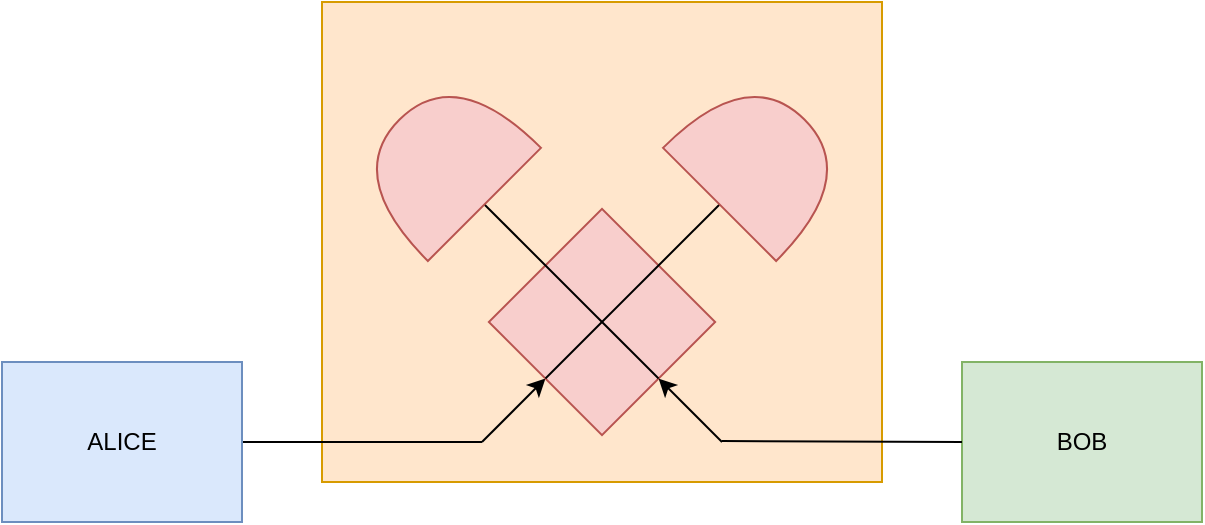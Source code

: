 <mxfile version="24.6.4" type="github">
  <diagram name="Pagina-1" id="KGB1MFUIUHuM_CKeYUmo">
    <mxGraphModel dx="1036" dy="1677" grid="1" gridSize="10" guides="1" tooltips="1" connect="1" arrows="1" fold="1" page="1" pageScale="1" pageWidth="827" pageHeight="1169" math="0" shadow="0">
      <root>
        <mxCell id="0" />
        <mxCell id="1" parent="0" />
        <mxCell id="OP7ZereWCnQ9Ca52C5Og-7" value="" style="rounded=0;whiteSpace=wrap;html=1;fillColor=#ffe6cc;strokeColor=#d79b00;" vertex="1" parent="1">
          <mxGeometry x="160" y="-20" width="280" height="240" as="geometry" />
        </mxCell>
        <mxCell id="OP7ZereWCnQ9Ca52C5Og-3" style="rounded=0;orthogonalLoop=1;jettySize=auto;html=1;exitX=0;exitY=0.5;exitDx=0;exitDy=0;startArrow=classic;startFill=1;endArrow=none;endFill=0;" edge="1" parent="1" source="jnoL-hKxLzZSAzVpftZo-5">
          <mxGeometry relative="1" as="geometry">
            <mxPoint x="240" y="200" as="targetPoint" />
          </mxGeometry>
        </mxCell>
        <mxCell id="jnoL-hKxLzZSAzVpftZo-5" value="" style="whiteSpace=wrap;html=1;aspect=fixed;rotation=-45;fillColor=#f8cecc;strokeColor=#b85450;" parent="1" vertex="1">
          <mxGeometry x="260" y="100" width="80" height="80" as="geometry" />
        </mxCell>
        <mxCell id="OP7ZereWCnQ9Ca52C5Og-4" style="edgeStyle=orthogonalEdgeStyle;rounded=0;orthogonalLoop=1;jettySize=auto;html=1;exitX=1;exitY=0.5;exitDx=0;exitDy=0;endArrow=none;endFill=0;" edge="1" parent="1" source="jnoL-hKxLzZSAzVpftZo-1">
          <mxGeometry relative="1" as="geometry">
            <mxPoint x="240" y="200" as="targetPoint" />
          </mxGeometry>
        </mxCell>
        <mxCell id="jnoL-hKxLzZSAzVpftZo-1" value="ALICE" style="rounded=0;whiteSpace=wrap;html=1;fillColor=#dae8fc;strokeColor=#6c8ebf;" parent="1" vertex="1">
          <mxGeometry y="160" width="120" height="80" as="geometry" />
        </mxCell>
        <mxCell id="jnoL-hKxLzZSAzVpftZo-2" value="BOB" style="rounded=0;whiteSpace=wrap;html=1;fillColor=#d5e8d4;strokeColor=#82b366;" parent="1" vertex="1">
          <mxGeometry x="480" y="160" width="120" height="80" as="geometry" />
        </mxCell>
        <mxCell id="OP7ZereWCnQ9Ca52C5Og-1" style="rounded=0;orthogonalLoop=1;jettySize=auto;html=1;exitX=0;exitY=0.5;exitDx=0;exitDy=0;exitPerimeter=0;entryX=0.5;entryY=1;entryDx=0;entryDy=0;endArrow=none;endFill=0;fillColor=#ffe6cc;strokeColor=#000000;" edge="1" parent="1" source="jnoL-hKxLzZSAzVpftZo-3" target="jnoL-hKxLzZSAzVpftZo-5">
          <mxGeometry relative="1" as="geometry" />
        </mxCell>
        <mxCell id="jnoL-hKxLzZSAzVpftZo-3" value="" style="shape=or;whiteSpace=wrap;html=1;rotation=-135;fillColor=#f8cecc;strokeColor=#b85450;" parent="1" vertex="1">
          <mxGeometry x="190" y="20" width="60" height="80" as="geometry" />
        </mxCell>
        <mxCell id="OP7ZereWCnQ9Ca52C5Og-2" style="rounded=0;orthogonalLoop=1;jettySize=auto;html=1;exitX=0;exitY=0.5;exitDx=0;exitDy=0;exitPerimeter=0;entryX=0;entryY=0.5;entryDx=0;entryDy=0;endArrow=none;endFill=0;fillColor=#ffe6cc;strokeColor=#000000;" edge="1" parent="1" source="jnoL-hKxLzZSAzVpftZo-4" target="jnoL-hKxLzZSAzVpftZo-5">
          <mxGeometry relative="1" as="geometry" />
        </mxCell>
        <mxCell id="jnoL-hKxLzZSAzVpftZo-4" value="" style="shape=or;whiteSpace=wrap;html=1;rotation=-135;direction=south;fillColor=#f8cecc;strokeColor=#b85450;" parent="1" vertex="1">
          <mxGeometry x="340" y="30" width="80" height="60" as="geometry" />
        </mxCell>
        <mxCell id="OP7ZereWCnQ9Ca52C5Og-5" style="edgeStyle=orthogonalEdgeStyle;rounded=0;orthogonalLoop=1;jettySize=auto;html=1;exitX=1;exitY=0.5;exitDx=0;exitDy=0;endArrow=none;endFill=0;entryX=0;entryY=0.5;entryDx=0;entryDy=0;" edge="1" parent="1" target="jnoL-hKxLzZSAzVpftZo-2">
          <mxGeometry relative="1" as="geometry">
            <mxPoint x="440" y="199.5" as="targetPoint" />
            <mxPoint x="360" y="199.5" as="sourcePoint" />
          </mxGeometry>
        </mxCell>
        <mxCell id="OP7ZereWCnQ9Ca52C5Og-6" style="rounded=0;orthogonalLoop=1;jettySize=auto;html=1;exitX=0.5;exitY=1;exitDx=0;exitDy=0;startArrow=classic;startFill=1;endArrow=none;endFill=0;" edge="1" parent="1" source="jnoL-hKxLzZSAzVpftZo-5">
          <mxGeometry relative="1" as="geometry">
            <mxPoint x="360" y="200" as="targetPoint" />
            <mxPoint x="302" y="208" as="sourcePoint" />
          </mxGeometry>
        </mxCell>
      </root>
    </mxGraphModel>
  </diagram>
</mxfile>
